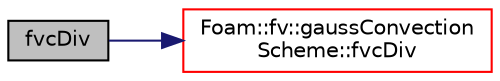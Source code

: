 digraph "fvcDiv"
{
  bgcolor="transparent";
  edge [fontname="Helvetica",fontsize="10",labelfontname="Helvetica",labelfontsize="10"];
  node [fontname="Helvetica",fontsize="10",shape=record];
  rankdir="LR";
  Node1 [label="fvcDiv",height=0.2,width=0.4,color="black", fillcolor="grey75", style="filled", fontcolor="black"];
  Node1 -> Node2 [color="midnightblue",fontsize="10",style="solid",fontname="Helvetica"];
  Node2 [label="Foam::fv::gaussConvection\lScheme::fvcDiv",height=0.2,width=0.4,color="red",URL="$a00905.html#a2eacaefd22f61a84fdb13b7d4b96a20a"];
}
